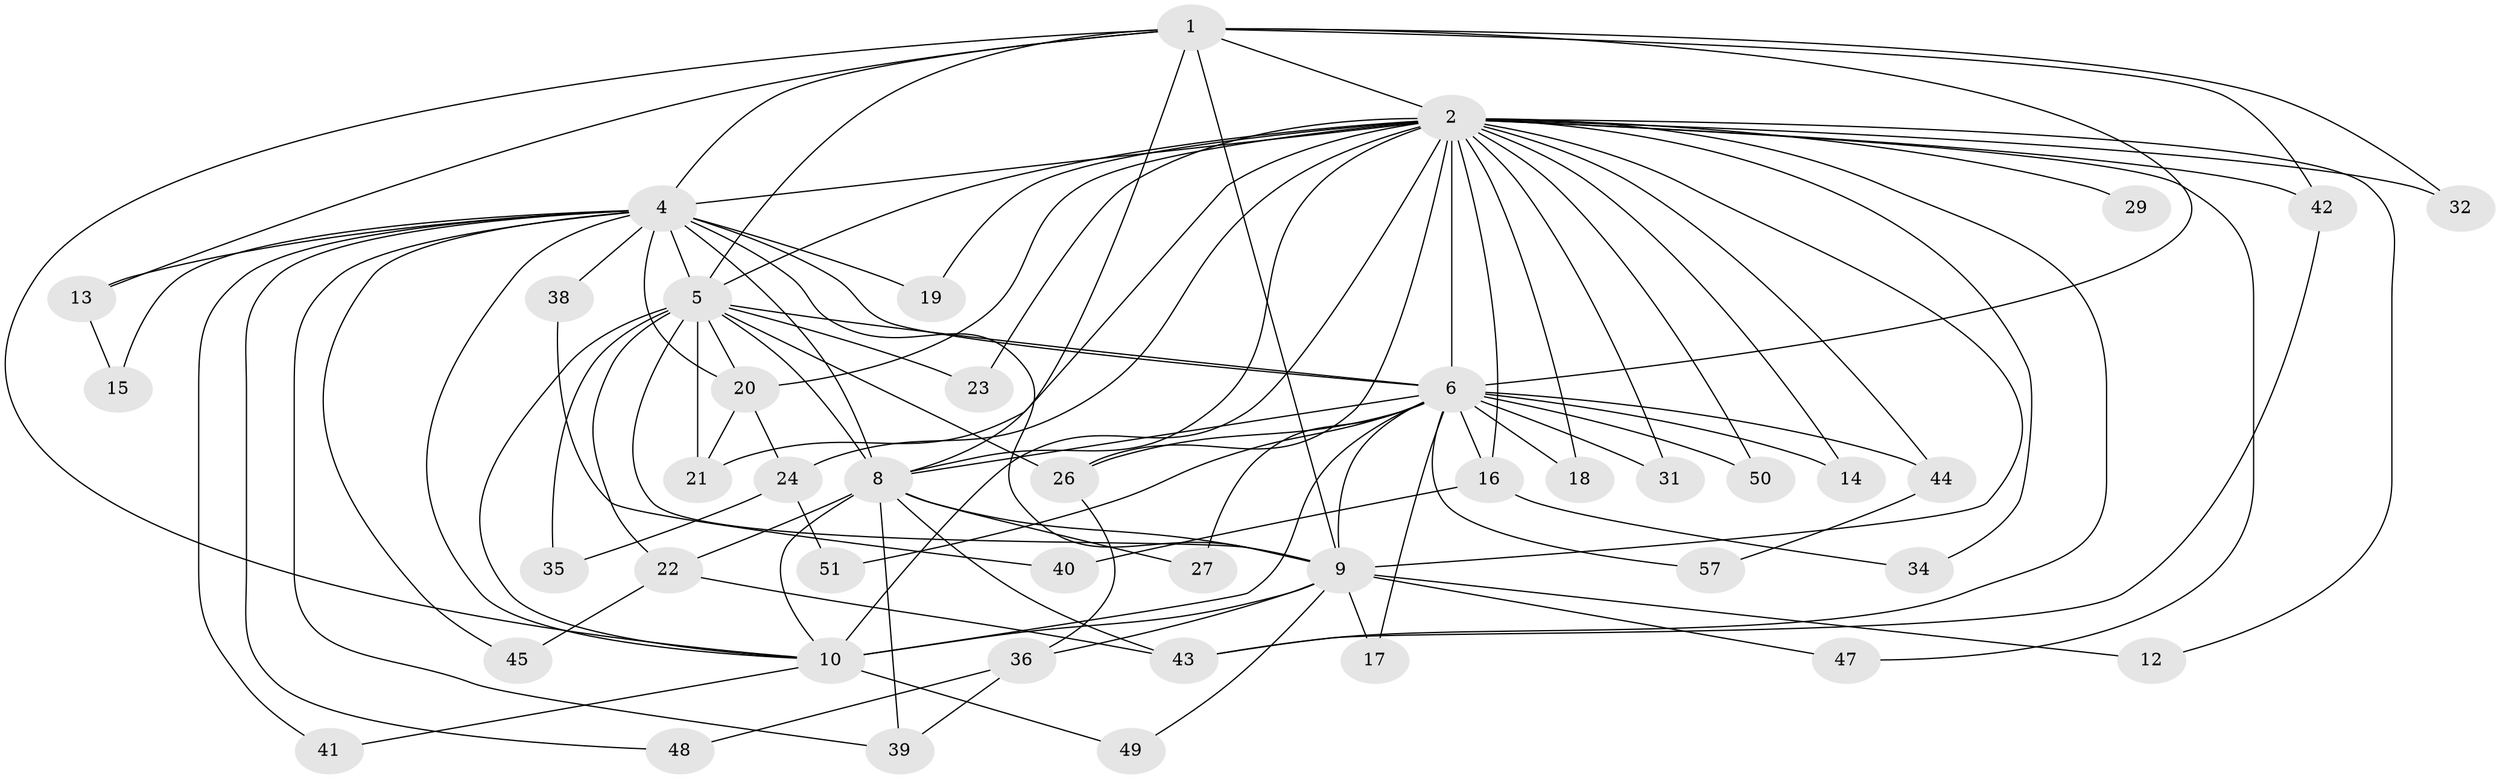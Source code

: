 // original degree distribution, {13: 0.016129032258064516, 24: 0.016129032258064516, 15: 0.016129032258064516, 21: 0.016129032258064516, 17: 0.03225806451612903, 14: 0.03225806451612903, 16: 0.016129032258064516, 11: 0.016129032258064516, 6: 0.016129032258064516, 2: 0.532258064516129, 4: 0.12903225806451613, 5: 0.016129032258064516, 3: 0.14516129032258066}
// Generated by graph-tools (version 1.1) at 2025/17/03/04/25 18:17:48]
// undirected, 43 vertices, 102 edges
graph export_dot {
graph [start="1"]
  node [color=gray90,style=filled];
  1;
  2 [super="+53+3+54+25"];
  4 [super="+46+56+60+37"];
  5 [super="+59+55+62"];
  6 [super="+33+7"];
  8;
  9;
  10;
  12;
  13;
  14;
  15;
  16;
  17;
  18;
  19;
  20;
  21 [super="+30"];
  22;
  23;
  24;
  26 [super="+28"];
  27;
  29;
  31;
  32;
  34;
  35;
  36;
  38;
  39;
  40;
  41;
  42;
  43 [super="+52+61"];
  44;
  45;
  47;
  48;
  49;
  50;
  51;
  57;
  1 -- 2 [weight=2];
  1 -- 4;
  1 -- 5 [weight=2];
  1 -- 6 [weight=2];
  1 -- 8;
  1 -- 9;
  1 -- 10;
  1 -- 13;
  1 -- 32;
  1 -- 42;
  2 -- 4 [weight=2];
  2 -- 5 [weight=2];
  2 -- 6 [weight=5];
  2 -- 8 [weight=2];
  2 -- 9 [weight=4];
  2 -- 10 [weight=2];
  2 -- 14;
  2 -- 20;
  2 -- 21;
  2 -- 29 [weight=2];
  2 -- 31;
  2 -- 32;
  2 -- 42;
  2 -- 44;
  2 -- 47;
  2 -- 43;
  2 -- 12;
  2 -- 16;
  2 -- 18;
  2 -- 19;
  2 -- 23;
  2 -- 24;
  2 -- 26;
  2 -- 34;
  2 -- 50;
  4 -- 5;
  4 -- 6 [weight=3];
  4 -- 8 [weight=2];
  4 -- 9;
  4 -- 10;
  4 -- 13 [weight=2];
  4 -- 15;
  4 -- 19;
  4 -- 20;
  4 -- 38 [weight=2];
  4 -- 41;
  4 -- 45;
  4 -- 48;
  4 -- 39;
  5 -- 6 [weight=2];
  5 -- 8;
  5 -- 9;
  5 -- 10;
  5 -- 21;
  5 -- 22;
  5 -- 23;
  5 -- 35 [weight=2];
  5 -- 20;
  5 -- 26;
  6 -- 8 [weight=2];
  6 -- 9 [weight=3];
  6 -- 10 [weight=2];
  6 -- 18;
  6 -- 27;
  6 -- 31;
  6 -- 50;
  6 -- 44;
  6 -- 14;
  6 -- 16;
  6 -- 17;
  6 -- 51;
  6 -- 57;
  6 -- 26;
  8 -- 9;
  8 -- 10;
  8 -- 22;
  8 -- 27;
  8 -- 39;
  8 -- 43;
  9 -- 10;
  9 -- 12;
  9 -- 17;
  9 -- 36;
  9 -- 47;
  9 -- 49;
  10 -- 41;
  10 -- 49;
  13 -- 15;
  16 -- 34;
  16 -- 40;
  20 -- 24;
  20 -- 21;
  22 -- 43;
  22 -- 45;
  24 -- 35;
  24 -- 51;
  26 -- 36;
  36 -- 39;
  36 -- 48;
  38 -- 40;
  42 -- 43;
  44 -- 57;
}
